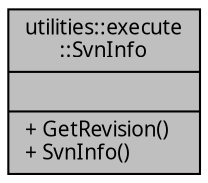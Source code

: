 digraph "utilities::execute::SvnInfo"
{
 // INTERACTIVE_SVG=YES
  edge [fontname="Verdana",fontsize="10",labelfontname="Verdana",labelfontsize="10"];
  node [fontname="Verdana",fontsize="10",shape=record];
  Node1 [label="{utilities::execute\l::SvnInfo\n||+ GetRevision()\l+ SvnInfo()\l}",height=0.2,width=0.4,color="black", fillcolor="grey75", style="filled", fontcolor="black"];
}
